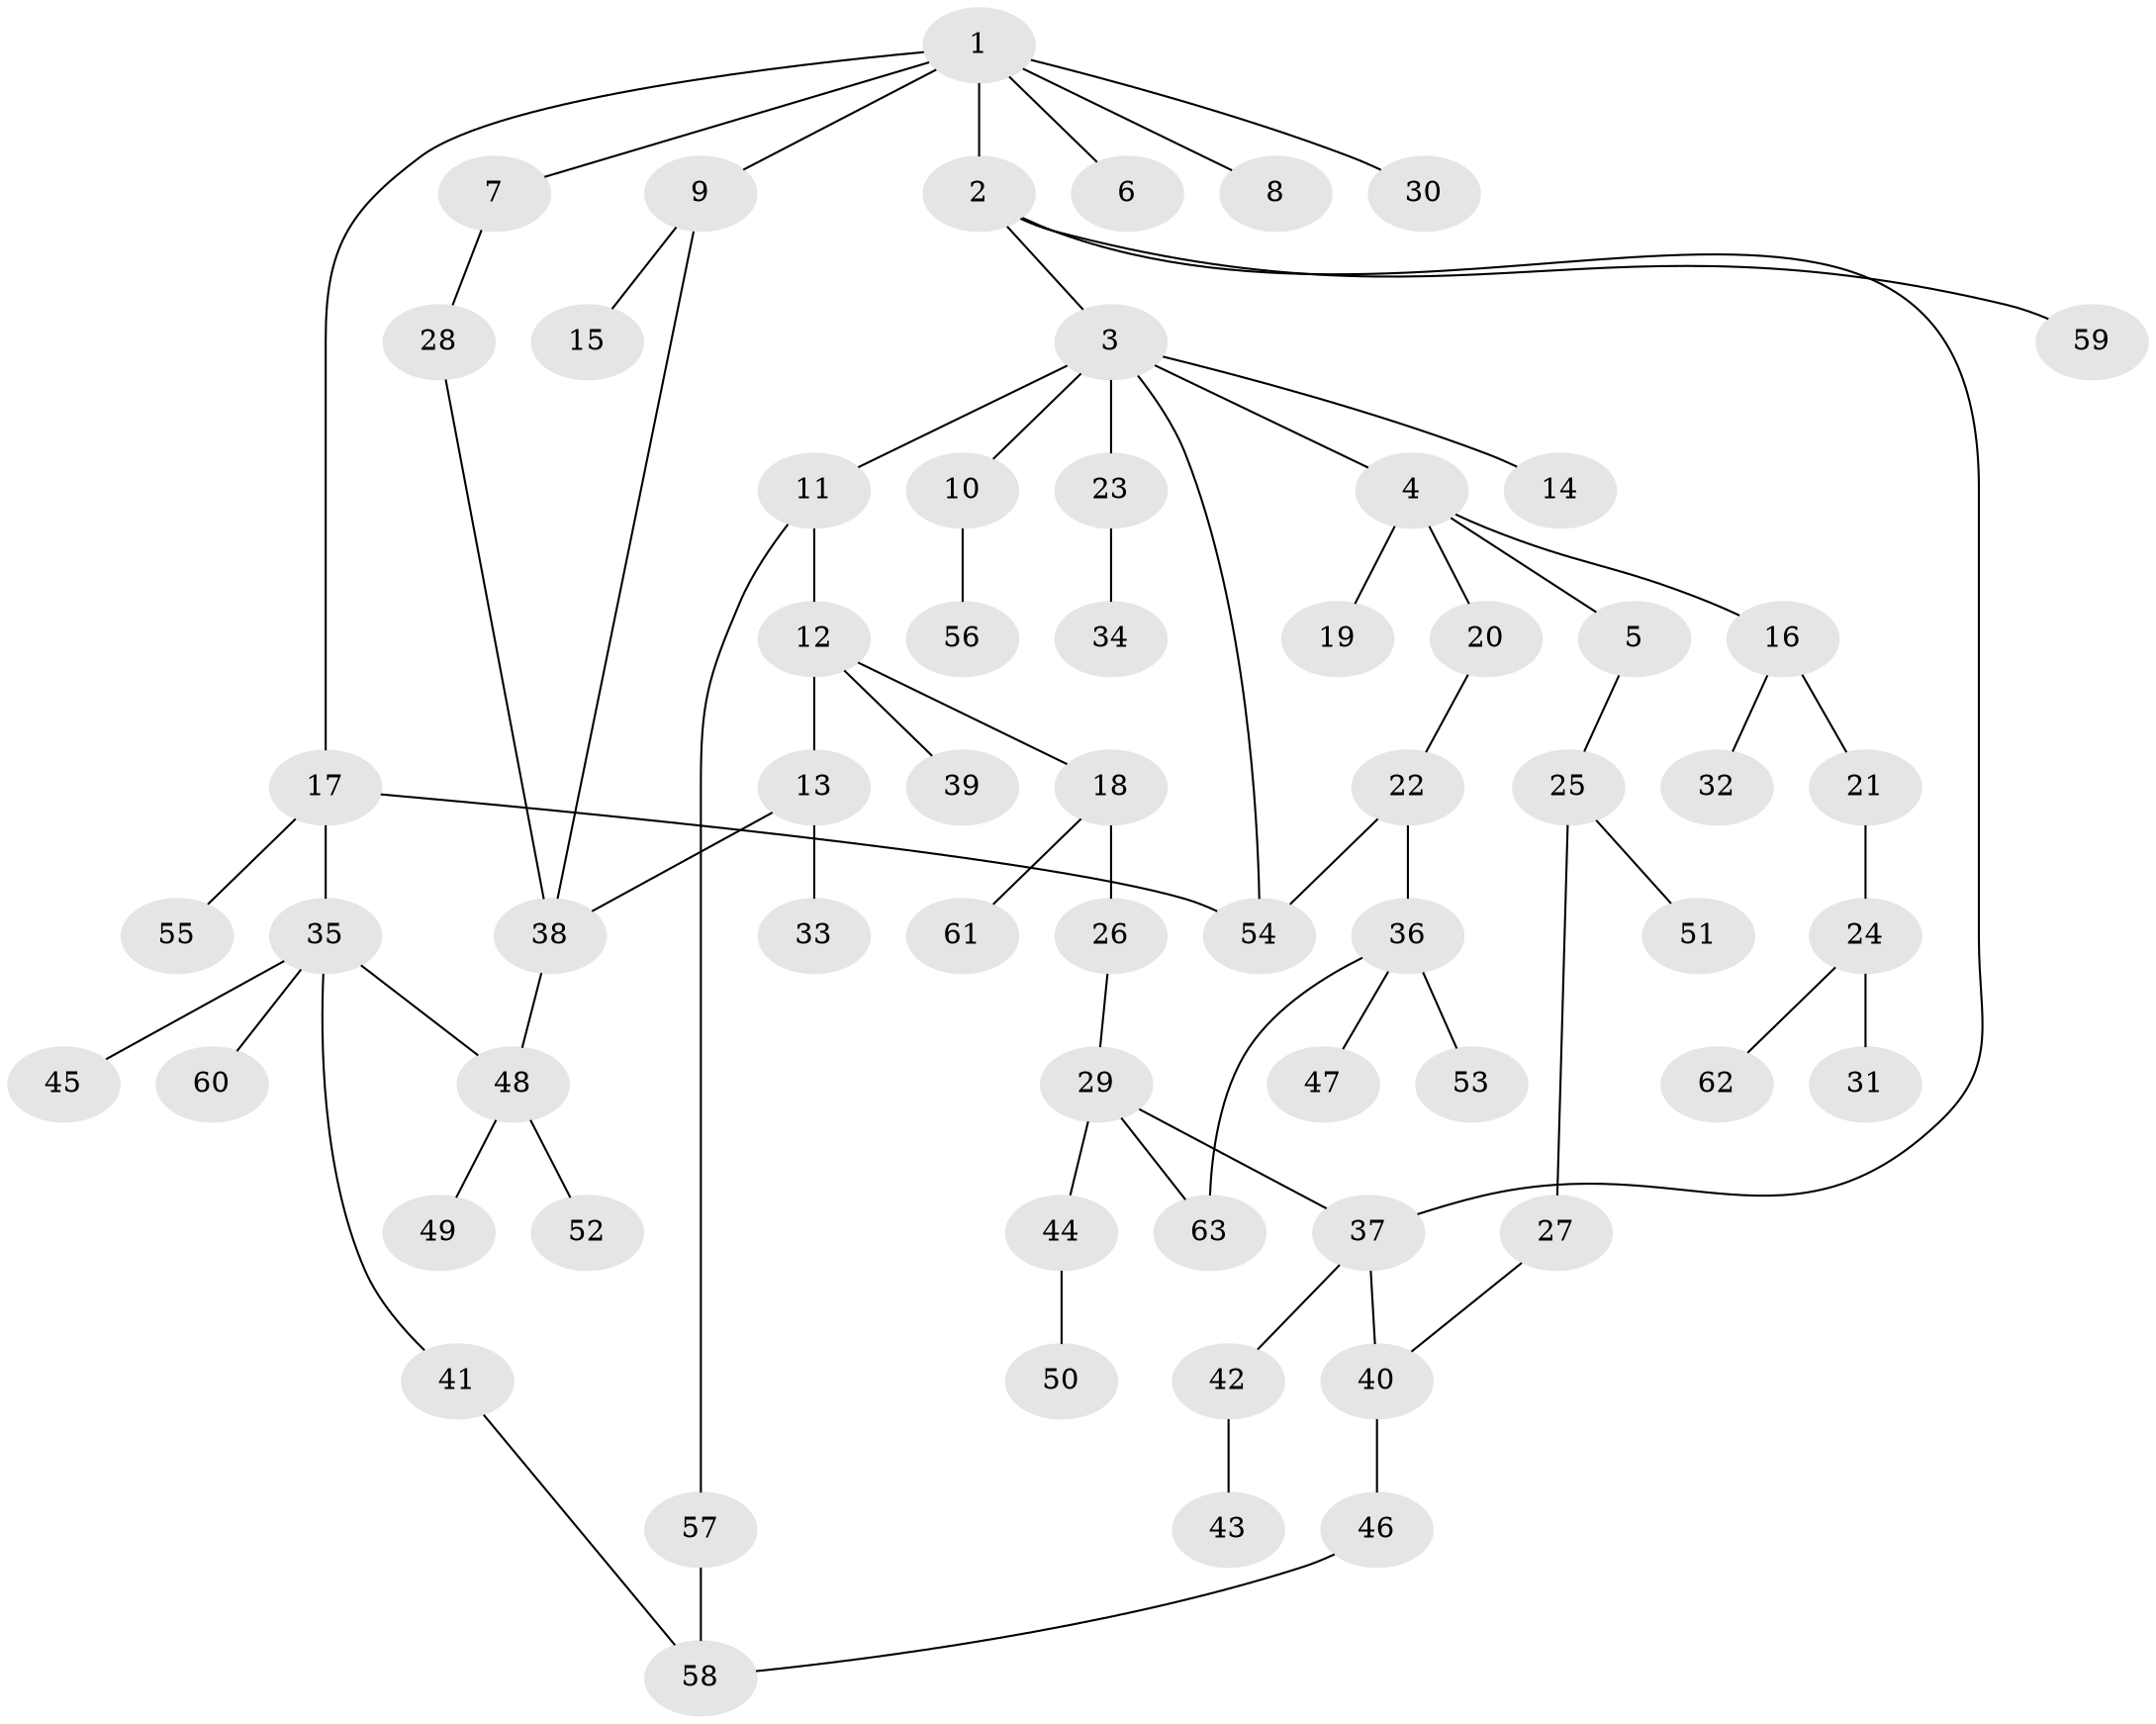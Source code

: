 // Generated by graph-tools (version 1.1) at 2025/13/03/09/25 04:13:34]
// undirected, 63 vertices, 72 edges
graph export_dot {
graph [start="1"]
  node [color=gray90,style=filled];
  1;
  2;
  3;
  4;
  5;
  6;
  7;
  8;
  9;
  10;
  11;
  12;
  13;
  14;
  15;
  16;
  17;
  18;
  19;
  20;
  21;
  22;
  23;
  24;
  25;
  26;
  27;
  28;
  29;
  30;
  31;
  32;
  33;
  34;
  35;
  36;
  37;
  38;
  39;
  40;
  41;
  42;
  43;
  44;
  45;
  46;
  47;
  48;
  49;
  50;
  51;
  52;
  53;
  54;
  55;
  56;
  57;
  58;
  59;
  60;
  61;
  62;
  63;
  1 -- 2;
  1 -- 6;
  1 -- 7;
  1 -- 8;
  1 -- 9;
  1 -- 17;
  1 -- 30;
  2 -- 3;
  2 -- 59;
  2 -- 37;
  3 -- 4;
  3 -- 10;
  3 -- 11;
  3 -- 14;
  3 -- 23;
  3 -- 54;
  4 -- 5;
  4 -- 16;
  4 -- 19;
  4 -- 20;
  5 -- 25;
  7 -- 28;
  9 -- 15;
  9 -- 38;
  10 -- 56;
  11 -- 12;
  11 -- 57;
  12 -- 13;
  12 -- 18;
  12 -- 39;
  13 -- 33;
  13 -- 38;
  16 -- 21;
  16 -- 32;
  17 -- 35;
  17 -- 55;
  17 -- 54;
  18 -- 26;
  18 -- 61;
  20 -- 22;
  21 -- 24;
  22 -- 36;
  22 -- 54;
  23 -- 34;
  24 -- 31;
  24 -- 62;
  25 -- 27;
  25 -- 51;
  26 -- 29;
  27 -- 40;
  28 -- 38;
  29 -- 37;
  29 -- 44;
  29 -- 63;
  35 -- 41;
  35 -- 45;
  35 -- 48;
  35 -- 60;
  36 -- 47;
  36 -- 53;
  36 -- 63;
  37 -- 42;
  37 -- 40;
  38 -- 48;
  40 -- 46;
  41 -- 58;
  42 -- 43;
  44 -- 50;
  46 -- 58;
  48 -- 49;
  48 -- 52;
  57 -- 58;
}
